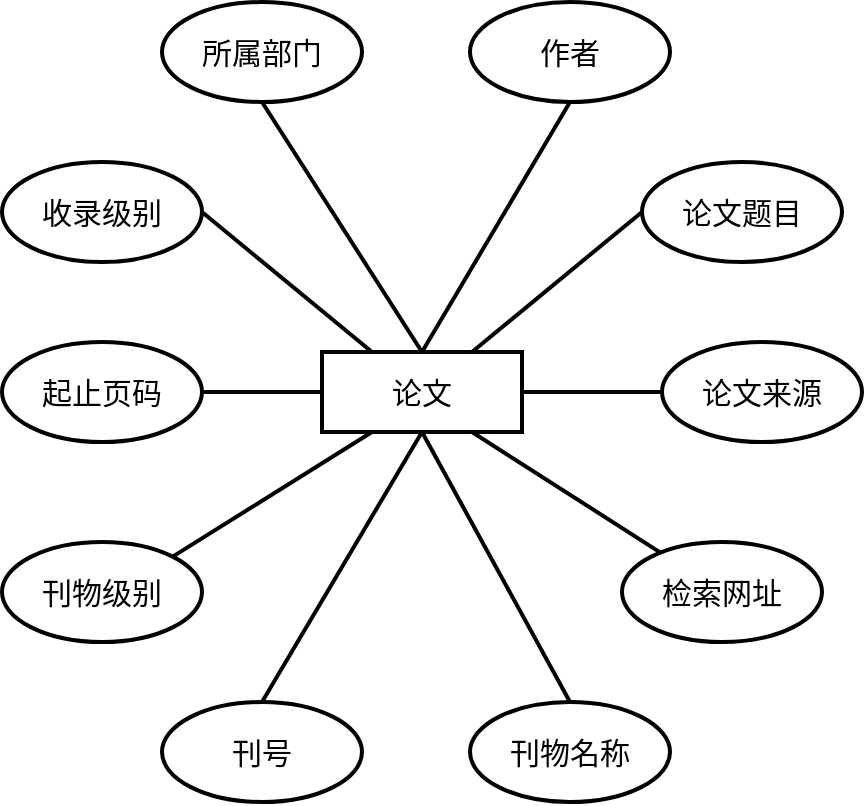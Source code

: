 <mxfile version="14.1.8" type="github">
  <diagram id="sF1GQ9Xf2o1940sNEbi1" name="第 1 页">
    <mxGraphModel dx="1215" dy="568" grid="1" gridSize="10" guides="1" tooltips="1" connect="1" arrows="1" fold="1" page="1" pageScale="1" pageWidth="827" pageHeight="1169" math="0" shadow="0">
      <root>
        <mxCell id="0" />
        <mxCell id="1" parent="0" />
        <mxCell id="uGKjR_GpMpN1F-TbofQb-1" value="论文" style="whiteSpace=wrap;html=1;align=center;strokeWidth=2;fontSize=15;" vertex="1" parent="1">
          <mxGeometry x="340" y="195" width="100" height="40" as="geometry" />
        </mxCell>
        <mxCell id="uGKjR_GpMpN1F-TbofQb-2" value="作者" style="ellipse;whiteSpace=wrap;html=1;align=center;strokeWidth=2;fontSize=15;" vertex="1" parent="1">
          <mxGeometry x="414" y="20" width="100" height="50" as="geometry" />
        </mxCell>
        <mxCell id="uGKjR_GpMpN1F-TbofQb-3" value="刊号" style="ellipse;whiteSpace=wrap;html=1;align=center;strokeWidth=2;fontSize=15;" vertex="1" parent="1">
          <mxGeometry x="260" y="370" width="100" height="50" as="geometry" />
        </mxCell>
        <mxCell id="uGKjR_GpMpN1F-TbofQb-4" value="检索网址" style="ellipse;whiteSpace=wrap;html=1;align=center;strokeWidth=2;fontSize=15;" vertex="1" parent="1">
          <mxGeometry x="490" y="290" width="100" height="50" as="geometry" />
        </mxCell>
        <mxCell id="uGKjR_GpMpN1F-TbofQb-5" value="论文来源" style="ellipse;whiteSpace=wrap;html=1;align=center;strokeWidth=2;fontSize=15;" vertex="1" parent="1">
          <mxGeometry x="510" y="190" width="100" height="50" as="geometry" />
        </mxCell>
        <mxCell id="uGKjR_GpMpN1F-TbofQb-6" value="论文题目" style="ellipse;whiteSpace=wrap;html=1;align=center;strokeWidth=2;fontSize=15;" vertex="1" parent="1">
          <mxGeometry x="500" y="100" width="100" height="50" as="geometry" />
        </mxCell>
        <mxCell id="uGKjR_GpMpN1F-TbofQb-7" value="起止页码" style="ellipse;whiteSpace=wrap;html=1;align=center;strokeWidth=2;fontSize=15;" vertex="1" parent="1">
          <mxGeometry x="180" y="190" width="100" height="50" as="geometry" />
        </mxCell>
        <mxCell id="uGKjR_GpMpN1F-TbofQb-8" value="收录级别" style="ellipse;whiteSpace=wrap;html=1;align=center;strokeWidth=2;fontSize=15;" vertex="1" parent="1">
          <mxGeometry x="180" y="100" width="100" height="50" as="geometry" />
        </mxCell>
        <mxCell id="uGKjR_GpMpN1F-TbofQb-9" value="刊物级别" style="ellipse;whiteSpace=wrap;html=1;align=center;strokeWidth=2;fontSize=15;" vertex="1" parent="1">
          <mxGeometry x="180" y="290" width="100" height="50" as="geometry" />
        </mxCell>
        <mxCell id="uGKjR_GpMpN1F-TbofQb-10" value="刊物名称" style="ellipse;whiteSpace=wrap;html=1;align=center;strokeWidth=2;fontSize=15;" vertex="1" parent="1">
          <mxGeometry x="414" y="370" width="100" height="50" as="geometry" />
        </mxCell>
        <mxCell id="uGKjR_GpMpN1F-TbofQb-11" value="" style="endArrow=none;html=1;rounded=0;strokeWidth=2;entryX=0.5;entryY=1;entryDx=0;entryDy=0;exitX=0.5;exitY=0;exitDx=0;exitDy=0;fontSize=15;" edge="1" parent="1" source="uGKjR_GpMpN1F-TbofQb-3" target="uGKjR_GpMpN1F-TbofQb-1">
          <mxGeometry relative="1" as="geometry">
            <mxPoint x="640" y="250" as="sourcePoint" />
            <mxPoint x="800" y="250" as="targetPoint" />
          </mxGeometry>
        </mxCell>
        <mxCell id="uGKjR_GpMpN1F-TbofQb-12" value="" style="endArrow=none;html=1;rounded=0;strokeWidth=2;exitX=0.5;exitY=1;exitDx=0;exitDy=0;entryX=0.5;entryY=0;entryDx=0;entryDy=0;fontSize=15;" edge="1" parent="1" source="uGKjR_GpMpN1F-TbofQb-1" target="uGKjR_GpMpN1F-TbofQb-10">
          <mxGeometry relative="1" as="geometry">
            <mxPoint x="580" y="270" as="sourcePoint" />
            <mxPoint x="740" y="270" as="targetPoint" />
          </mxGeometry>
        </mxCell>
        <mxCell id="uGKjR_GpMpN1F-TbofQb-13" value="" style="endArrow=none;html=1;rounded=0;strokeWidth=2;exitX=0.75;exitY=1;exitDx=0;exitDy=0;fontSize=15;" edge="1" parent="1" source="uGKjR_GpMpN1F-TbofQb-1" target="uGKjR_GpMpN1F-TbofQb-4">
          <mxGeometry relative="1" as="geometry">
            <mxPoint x="400" y="240" as="sourcePoint" />
            <mxPoint x="474" y="380" as="targetPoint" />
          </mxGeometry>
        </mxCell>
        <mxCell id="uGKjR_GpMpN1F-TbofQb-14" value="" style="endArrow=none;html=1;rounded=0;strokeWidth=2;entryX=0.25;entryY=1;entryDx=0;entryDy=0;exitX=1;exitY=0;exitDx=0;exitDy=0;fontSize=15;" edge="1" parent="1" source="uGKjR_GpMpN1F-TbofQb-9" target="uGKjR_GpMpN1F-TbofQb-1">
          <mxGeometry relative="1" as="geometry">
            <mxPoint x="50" y="270" as="sourcePoint" />
            <mxPoint x="210" y="270" as="targetPoint" />
          </mxGeometry>
        </mxCell>
        <mxCell id="uGKjR_GpMpN1F-TbofQb-15" value="" style="endArrow=none;html=1;rounded=0;strokeWidth=2;entryX=0;entryY=0.5;entryDx=0;entryDy=0;exitX=1;exitY=0.5;exitDx=0;exitDy=0;fontSize=15;" edge="1" parent="1" source="uGKjR_GpMpN1F-TbofQb-7" target="uGKjR_GpMpN1F-TbofQb-1">
          <mxGeometry relative="1" as="geometry">
            <mxPoint x="120" y="250" as="sourcePoint" />
            <mxPoint x="280" y="250" as="targetPoint" />
          </mxGeometry>
        </mxCell>
        <mxCell id="uGKjR_GpMpN1F-TbofQb-16" value="" style="endArrow=none;html=1;rounded=0;strokeWidth=2;entryX=1;entryY=0.5;entryDx=0;entryDy=0;fontSize=15;" edge="1" parent="1" source="uGKjR_GpMpN1F-TbofQb-5" target="uGKjR_GpMpN1F-TbofQb-1">
          <mxGeometry relative="1" as="geometry">
            <mxPoint x="310" y="150" as="sourcePoint" />
            <mxPoint x="470" y="150" as="targetPoint" />
          </mxGeometry>
        </mxCell>
        <mxCell id="uGKjR_GpMpN1F-TbofQb-17" value="" style="endArrow=none;html=1;rounded=0;strokeWidth=2;entryX=0;entryY=0.5;entryDx=0;entryDy=0;exitX=0.75;exitY=0;exitDx=0;exitDy=0;fontSize=15;" edge="1" parent="1" source="uGKjR_GpMpN1F-TbofQb-1" target="uGKjR_GpMpN1F-TbofQb-6">
          <mxGeometry relative="1" as="geometry">
            <mxPoint x="520" y="225" as="sourcePoint" />
            <mxPoint x="450" y="225" as="targetPoint" />
          </mxGeometry>
        </mxCell>
        <mxCell id="uGKjR_GpMpN1F-TbofQb-18" value="" style="endArrow=none;html=1;rounded=0;strokeWidth=2;entryX=0.25;entryY=0;entryDx=0;entryDy=0;exitX=1;exitY=0.5;exitDx=0;exitDy=0;fontSize=15;" edge="1" parent="1" source="uGKjR_GpMpN1F-TbofQb-8" target="uGKjR_GpMpN1F-TbofQb-1">
          <mxGeometry relative="1" as="geometry">
            <mxPoint x="425" y="205" as="sourcePoint" />
            <mxPoint x="510" y="135" as="targetPoint" />
          </mxGeometry>
        </mxCell>
        <mxCell id="uGKjR_GpMpN1F-TbofQb-19" value="" style="endArrow=none;html=1;rounded=0;strokeWidth=2;exitX=0.5;exitY=0;exitDx=0;exitDy=0;fontSize=15;entryX=0.5;entryY=1;entryDx=0;entryDy=0;" edge="1" parent="1" source="uGKjR_GpMpN1F-TbofQb-1" target="uGKjR_GpMpN1F-TbofQb-2">
          <mxGeometry relative="1" as="geometry">
            <mxPoint x="435" y="215" as="sourcePoint" />
            <mxPoint x="400" y="110" as="targetPoint" />
          </mxGeometry>
        </mxCell>
        <mxCell id="uGKjR_GpMpN1F-TbofQb-20" value="所属部门" style="ellipse;whiteSpace=wrap;html=1;align=center;strokeWidth=2;fontSize=15;" vertex="1" parent="1">
          <mxGeometry x="260" y="20" width="100" height="50" as="geometry" />
        </mxCell>
        <mxCell id="uGKjR_GpMpN1F-TbofQb-22" value="" style="endArrow=none;html=1;rounded=0;strokeWidth=2;exitX=0.5;exitY=0;exitDx=0;exitDy=0;fontSize=15;entryX=0.5;entryY=1;entryDx=0;entryDy=0;" edge="1" parent="1" source="uGKjR_GpMpN1F-TbofQb-1" target="uGKjR_GpMpN1F-TbofQb-20">
          <mxGeometry relative="1" as="geometry">
            <mxPoint x="400" y="205" as="sourcePoint" />
            <mxPoint x="474" y="80" as="targetPoint" />
          </mxGeometry>
        </mxCell>
      </root>
    </mxGraphModel>
  </diagram>
</mxfile>
